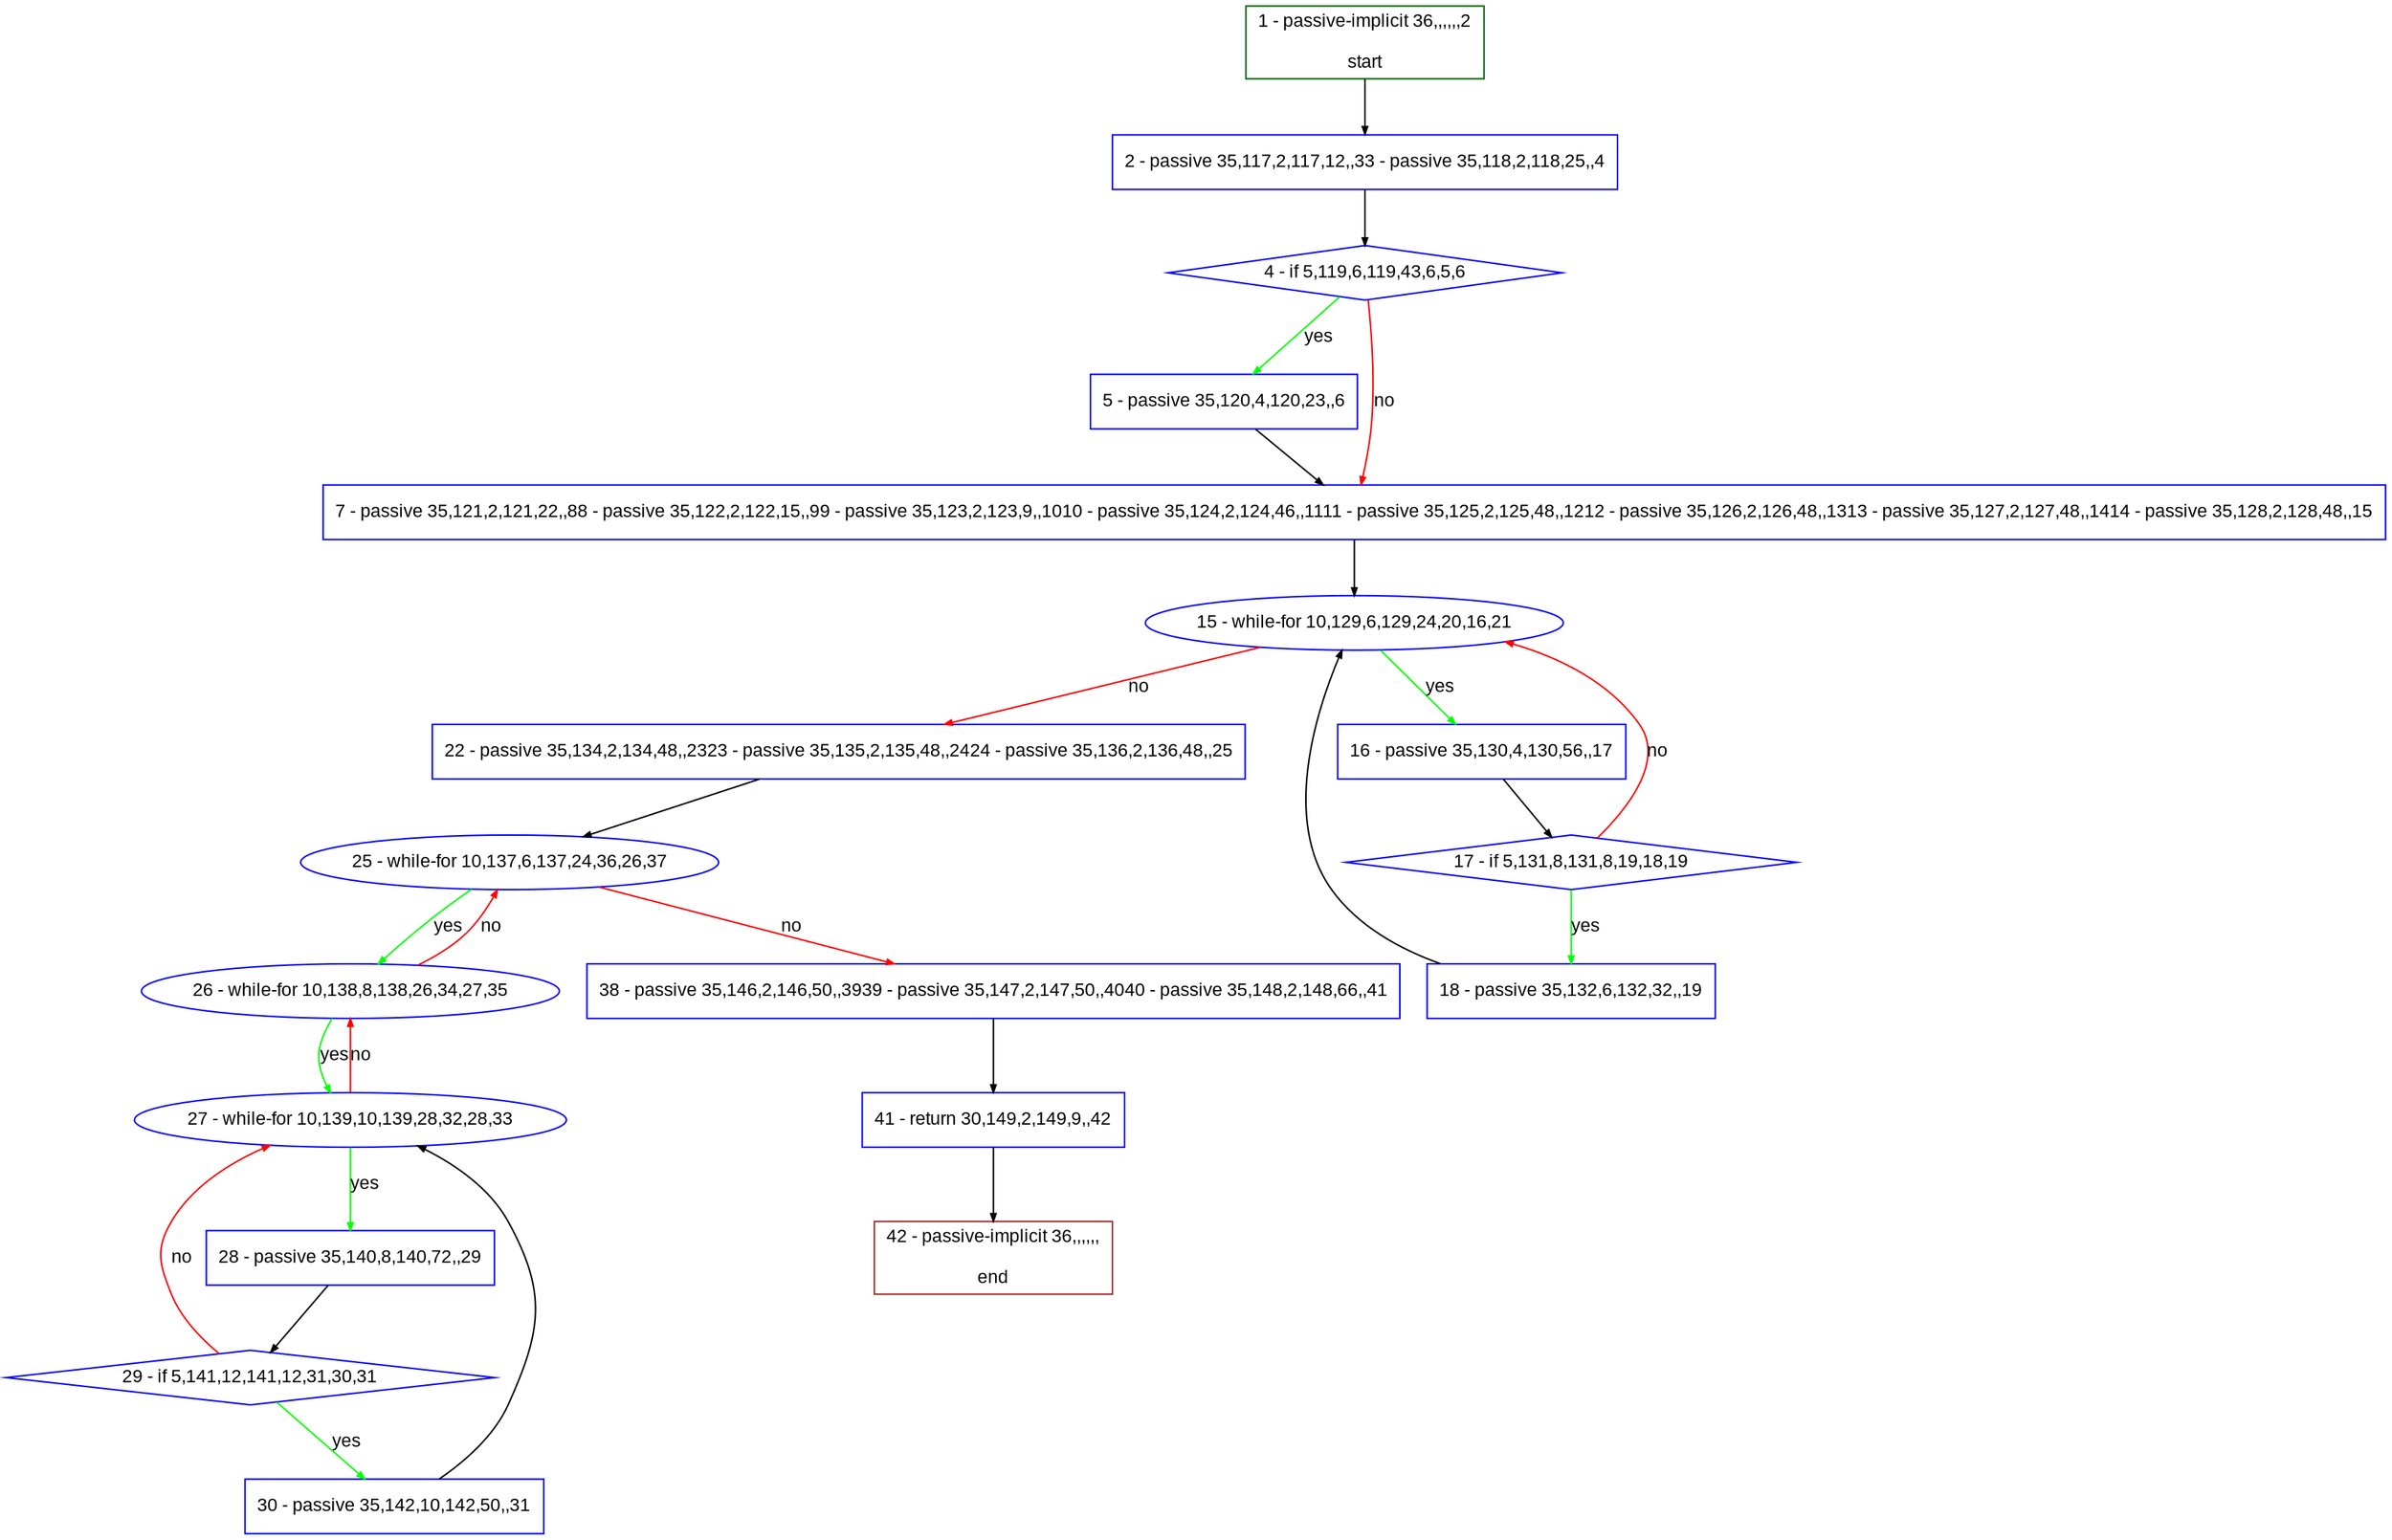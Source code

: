 digraph "" {
  graph [pack="true", label="", fontsize="12", packmode="clust", fontname="Arial", fillcolor="#FFFFCC", bgcolor="white", style="rounded,filled", compound="true"];
  node [node_initialized="no", label="", color="grey", fontsize="12", fillcolor="white", fontname="Arial", style="filled", shape="rectangle", compound="true", fixedsize="false"];
  edge [fontcolor="black", arrowhead="normal", arrowtail="none", arrowsize="0.5", ltail="", label="", color="black", fontsize="12", lhead="", fontname="Arial", dir="forward", compound="true"];
  __N1 [label="2 - passive 35,117,2,117,12,,33 - passive 35,118,2,118,25,,4", color="#0000ff", fillcolor="#ffffff", style="filled", shape="box"];
  __N2 [label="1 - passive-implicit 36,,,,,,2\n\nstart", color="#006400", fillcolor="#ffffff", style="filled", shape="box"];
  __N3 [label="4 - if 5,119,6,119,43,6,5,6", color="#0000ff", fillcolor="#ffffff", style="filled", shape="diamond"];
  __N4 [label="5 - passive 35,120,4,120,23,,6", color="#0000ff", fillcolor="#ffffff", style="filled", shape="box"];
  __N5 [label="7 - passive 35,121,2,121,22,,88 - passive 35,122,2,122,15,,99 - passive 35,123,2,123,9,,1010 - passive 35,124,2,124,46,,1111 - passive 35,125,2,125,48,,1212 - passive 35,126,2,126,48,,1313 - passive 35,127,2,127,48,,1414 - passive 35,128,2,128,48,,15", color="#0000ff", fillcolor="#ffffff", style="filled", shape="box"];
  __N6 [label="15 - while-for 10,129,6,129,24,20,16,21", color="#0000ff", fillcolor="#ffffff", style="filled", shape="oval"];
  __N7 [label="16 - passive 35,130,4,130,56,,17", color="#0000ff", fillcolor="#ffffff", style="filled", shape="box"];
  __N8 [label="22 - passive 35,134,2,134,48,,2323 - passive 35,135,2,135,48,,2424 - passive 35,136,2,136,48,,25", color="#0000ff", fillcolor="#ffffff", style="filled", shape="box"];
  __N9 [label="17 - if 5,131,8,131,8,19,18,19", color="#0000ff", fillcolor="#ffffff", style="filled", shape="diamond"];
  __N10 [label="18 - passive 35,132,6,132,32,,19", color="#0000ff", fillcolor="#ffffff", style="filled", shape="box"];
  __N11 [label="25 - while-for 10,137,6,137,24,36,26,37", color="#0000ff", fillcolor="#ffffff", style="filled", shape="oval"];
  __N12 [label="26 - while-for 10,138,8,138,26,34,27,35", color="#0000ff", fillcolor="#ffffff", style="filled", shape="oval"];
  __N13 [label="38 - passive 35,146,2,146,50,,3939 - passive 35,147,2,147,50,,4040 - passive 35,148,2,148,66,,41", color="#0000ff", fillcolor="#ffffff", style="filled", shape="box"];
  __N14 [label="27 - while-for 10,139,10,139,28,32,28,33", color="#0000ff", fillcolor="#ffffff", style="filled", shape="oval"];
  __N15 [label="28 - passive 35,140,8,140,72,,29", color="#0000ff", fillcolor="#ffffff", style="filled", shape="box"];
  __N16 [label="29 - if 5,141,12,141,12,31,30,31", color="#0000ff", fillcolor="#ffffff", style="filled", shape="diamond"];
  __N17 [label="30 - passive 35,142,10,142,50,,31", color="#0000ff", fillcolor="#ffffff", style="filled", shape="box"];
  __N18 [label="41 - return 30,149,2,149,9,,42", color="#0000ff", fillcolor="#ffffff", style="filled", shape="box"];
  __N19 [label="42 - passive-implicit 36,,,,,,\n\nend", color="#a52a2a", fillcolor="#ffffff", style="filled", shape="box"];
  __N2 -> __N1 [arrowhead="normal", arrowtail="none", color="#000000", label="", dir="forward"];
  __N1 -> __N3 [arrowhead="normal", arrowtail="none", color="#000000", label="", dir="forward"];
  __N3 -> __N4 [arrowhead="normal", arrowtail="none", color="#00ff00", label="yes", dir="forward"];
  __N3 -> __N5 [arrowhead="normal", arrowtail="none", color="#ff0000", label="no", dir="forward"];
  __N4 -> __N5 [arrowhead="normal", arrowtail="none", color="#000000", label="", dir="forward"];
  __N5 -> __N6 [arrowhead="normal", arrowtail="none", color="#000000", label="", dir="forward"];
  __N6 -> __N7 [arrowhead="normal", arrowtail="none", color="#00ff00", label="yes", dir="forward"];
  __N6 -> __N8 [arrowhead="normal", arrowtail="none", color="#ff0000", label="no", dir="forward"];
  __N7 -> __N9 [arrowhead="normal", arrowtail="none", color="#000000", label="", dir="forward"];
  __N9 -> __N6 [arrowhead="normal", arrowtail="none", color="#ff0000", label="no", dir="forward"];
  __N9 -> __N10 [arrowhead="normal", arrowtail="none", color="#00ff00", label="yes", dir="forward"];
  __N10 -> __N6 [arrowhead="normal", arrowtail="none", color="#000000", label="", dir="forward"];
  __N8 -> __N11 [arrowhead="normal", arrowtail="none", color="#000000", label="", dir="forward"];
  __N11 -> __N12 [arrowhead="normal", arrowtail="none", color="#00ff00", label="yes", dir="forward"];
  __N12 -> __N11 [arrowhead="normal", arrowtail="none", color="#ff0000", label="no", dir="forward"];
  __N11 -> __N13 [arrowhead="normal", arrowtail="none", color="#ff0000", label="no", dir="forward"];
  __N12 -> __N14 [arrowhead="normal", arrowtail="none", color="#00ff00", label="yes", dir="forward"];
  __N14 -> __N12 [arrowhead="normal", arrowtail="none", color="#ff0000", label="no", dir="forward"];
  __N14 -> __N15 [arrowhead="normal", arrowtail="none", color="#00ff00", label="yes", dir="forward"];
  __N15 -> __N16 [arrowhead="normal", arrowtail="none", color="#000000", label="", dir="forward"];
  __N16 -> __N14 [arrowhead="normal", arrowtail="none", color="#ff0000", label="no", dir="forward"];
  __N16 -> __N17 [arrowhead="normal", arrowtail="none", color="#00ff00", label="yes", dir="forward"];
  __N17 -> __N14 [arrowhead="normal", arrowtail="none", color="#000000", label="", dir="forward"];
  __N13 -> __N18 [arrowhead="normal", arrowtail="none", color="#000000", label="", dir="forward"];
  __N18 -> __N19 [arrowhead="normal", arrowtail="none", color="#000000", label="", dir="forward"];
}
